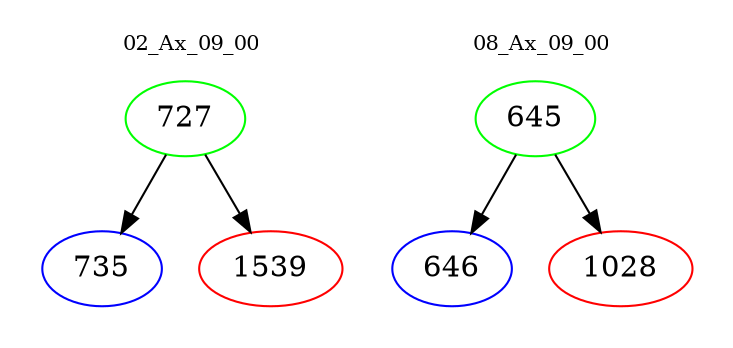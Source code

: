 digraph{
subgraph cluster_0 {
color = white
label = "02_Ax_09_00";
fontsize=10;
T0_727 [label="727", color="green"]
T0_727 -> T0_735 [color="black"]
T0_735 [label="735", color="blue"]
T0_727 -> T0_1539 [color="black"]
T0_1539 [label="1539", color="red"]
}
subgraph cluster_1 {
color = white
label = "08_Ax_09_00";
fontsize=10;
T1_645 [label="645", color="green"]
T1_645 -> T1_646 [color="black"]
T1_646 [label="646", color="blue"]
T1_645 -> T1_1028 [color="black"]
T1_1028 [label="1028", color="red"]
}
}
